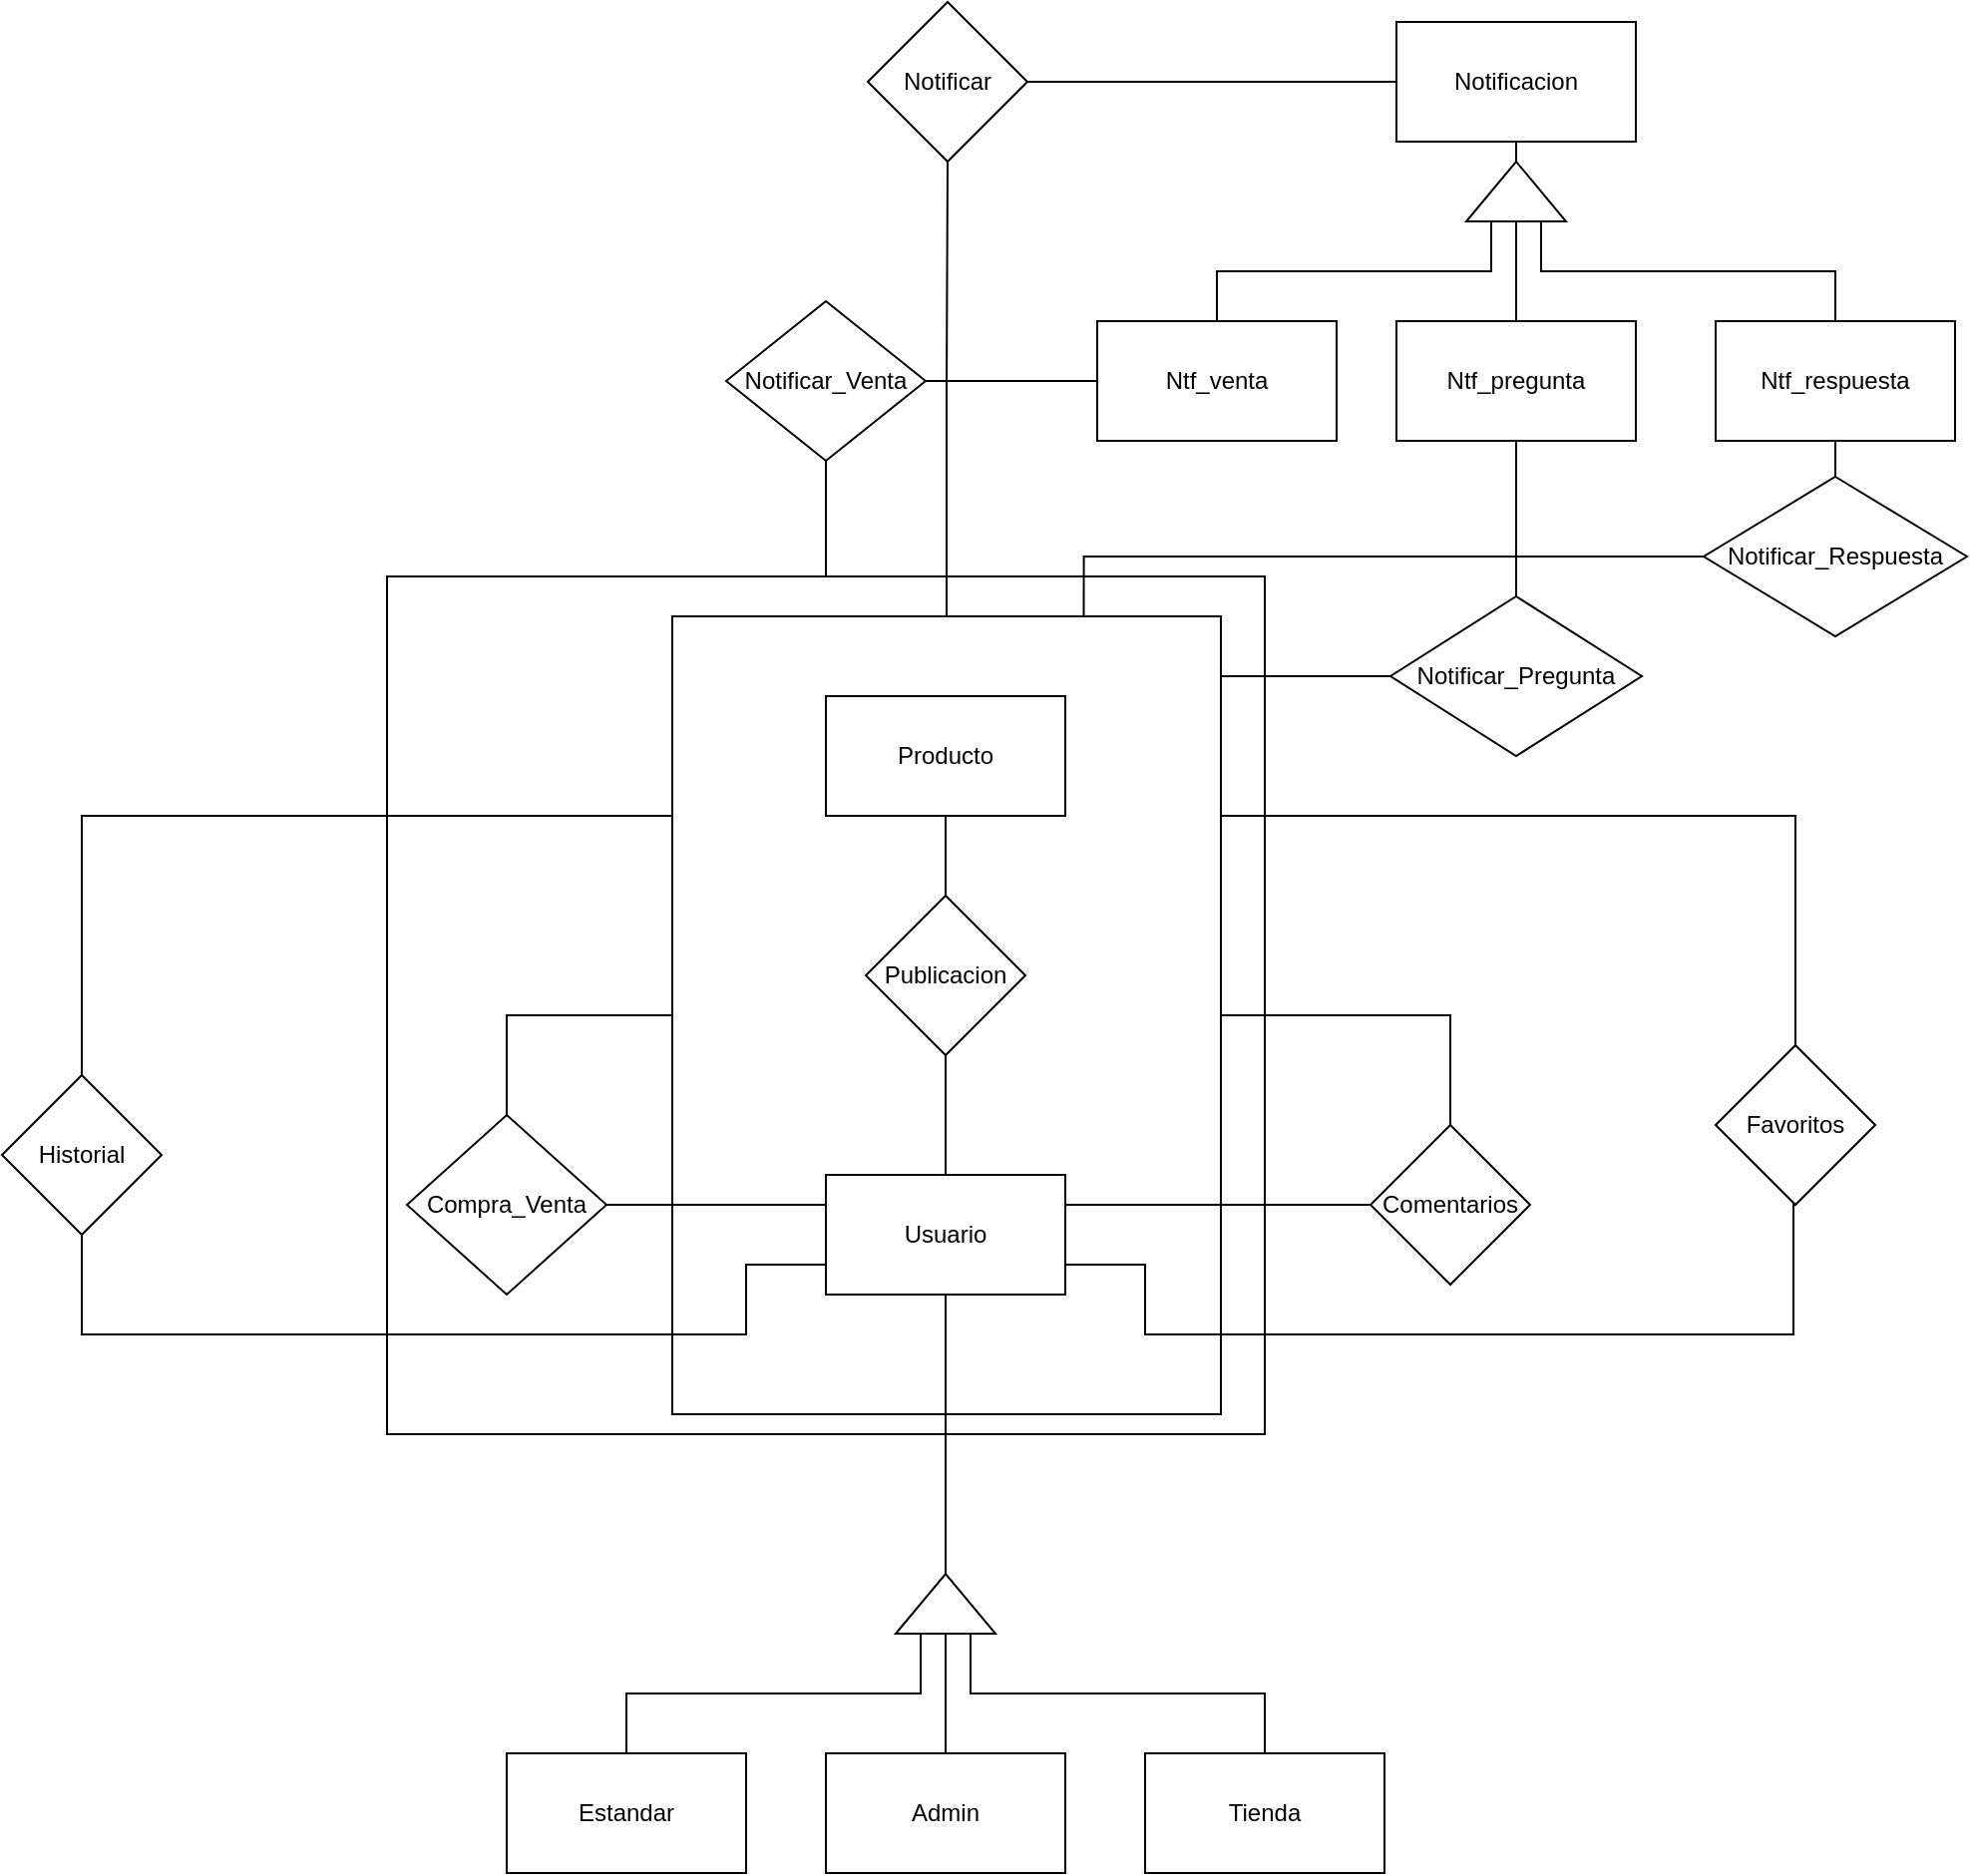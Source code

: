 <mxfile version="10.6.8" type="device"><diagram id="v-ObAGGjPzTmCte4ET0r" name="Page-1"><mxGraphModel dx="2507" dy="2359" grid="1" gridSize="10" guides="1" tooltips="1" connect="1" arrows="1" fold="1" page="1" pageScale="1" pageWidth="827" pageHeight="1169" math="0" shadow="0"><root><mxCell id="0"/><mxCell id="1" parent="0"/><mxCell id="OMhtaIyTZQ9DBB0h27Rr-56" style="edgeStyle=orthogonalEdgeStyle;rounded=0;orthogonalLoop=1;jettySize=auto;html=1;exitX=0.5;exitY=0;exitDx=0;exitDy=0;entryX=0.5;entryY=1;entryDx=0;entryDy=0;endArrow=none;endFill=0;" edge="1" parent="1" source="OMhtaIyTZQ9DBB0h27Rr-53" target="OMhtaIyTZQ9DBB0h27Rr-54"><mxGeometry relative="1" as="geometry"/></mxCell><mxCell id="OMhtaIyTZQ9DBB0h27Rr-53" value="" style="rounded=0;whiteSpace=wrap;html=1;fillColor=none;" vertex="1" parent="1"><mxGeometry x="-80" y="-190" width="440" height="430" as="geometry"/></mxCell><mxCell id="OMhtaIyTZQ9DBB0h27Rr-33" style="edgeStyle=orthogonalEdgeStyle;rounded=0;orthogonalLoop=1;jettySize=auto;html=1;exitX=0;exitY=0.5;exitDx=0;exitDy=0;entryX=0.5;entryY=0;entryDx=0;entryDy=0;endArrow=none;endFill=0;" edge="1" parent="1" source="OMhtaIyTZQ9DBB0h27Rr-26" target="OMhtaIyTZQ9DBB0h27Rr-32"><mxGeometry relative="1" as="geometry"/></mxCell><mxCell id="OMhtaIyTZQ9DBB0h27Rr-42" style="edgeStyle=orthogonalEdgeStyle;rounded=0;orthogonalLoop=1;jettySize=auto;html=1;exitX=0.5;exitY=0;exitDx=0;exitDy=0;entryX=0.5;entryY=1;entryDx=0;entryDy=0;endArrow=none;endFill=0;" edge="1" parent="1" source="OMhtaIyTZQ9DBB0h27Rr-26" target="OMhtaIyTZQ9DBB0h27Rr-27"><mxGeometry relative="1" as="geometry"><Array as="points"><mxPoint x="200" y="-284"/></Array></mxGeometry></mxCell><mxCell id="OMhtaIyTZQ9DBB0h27Rr-46" style="edgeStyle=orthogonalEdgeStyle;rounded=0;orthogonalLoop=1;jettySize=auto;html=1;exitX=1;exitY=0.25;exitDx=0;exitDy=0;entryX=0.5;entryY=0;entryDx=0;entryDy=0;endArrow=none;endFill=0;" edge="1" parent="1" source="OMhtaIyTZQ9DBB0h27Rr-26" target="OMhtaIyTZQ9DBB0h27Rr-45"><mxGeometry relative="1" as="geometry"/></mxCell><mxCell id="OMhtaIyTZQ9DBB0h27Rr-49" style="edgeStyle=orthogonalEdgeStyle;rounded=0;orthogonalLoop=1;jettySize=auto;html=1;exitX=0;exitY=0.25;exitDx=0;exitDy=0;entryX=0.5;entryY=0;entryDx=0;entryDy=0;endArrow=none;endFill=0;" edge="1" parent="1" source="OMhtaIyTZQ9DBB0h27Rr-26" target="OMhtaIyTZQ9DBB0h27Rr-48"><mxGeometry relative="1" as="geometry"/></mxCell><mxCell id="OMhtaIyTZQ9DBB0h27Rr-62" style="edgeStyle=orthogonalEdgeStyle;rounded=0;orthogonalLoop=1;jettySize=auto;html=1;exitX=1;exitY=0.079;exitDx=0;exitDy=0;entryX=0;entryY=0.5;entryDx=0;entryDy=0;endArrow=none;endFill=0;exitPerimeter=0;" edge="1" parent="1" source="OMhtaIyTZQ9DBB0h27Rr-26" target="OMhtaIyTZQ9DBB0h27Rr-60"><mxGeometry relative="1" as="geometry"><Array as="points"><mxPoint x="338" y="-140"/></Array></mxGeometry></mxCell><mxCell id="OMhtaIyTZQ9DBB0h27Rr-68" style="edgeStyle=orthogonalEdgeStyle;rounded=0;orthogonalLoop=1;jettySize=auto;html=1;exitX=0.75;exitY=0;exitDx=0;exitDy=0;entryX=0;entryY=0.5;entryDx=0;entryDy=0;endArrow=none;endFill=0;" edge="1" parent="1" source="OMhtaIyTZQ9DBB0h27Rr-26" target="OMhtaIyTZQ9DBB0h27Rr-66"><mxGeometry relative="1" as="geometry"/></mxCell><mxCell id="OMhtaIyTZQ9DBB0h27Rr-26" value="" style="rounded=0;whiteSpace=wrap;html=1;fillColor=none;" vertex="1" parent="1"><mxGeometry x="63" y="-170" width="275" height="400" as="geometry"/></mxCell><mxCell id="OMhtaIyTZQ9DBB0h27Rr-6" style="edgeStyle=orthogonalEdgeStyle;rounded=0;orthogonalLoop=1;jettySize=auto;html=1;exitX=0.5;exitY=1;exitDx=0;exitDy=0;entryX=1;entryY=0.5;entryDx=0;entryDy=0;endArrow=none;endFill=0;" edge="1" parent="1" source="OMhtaIyTZQ9DBB0h27Rr-1" target="OMhtaIyTZQ9DBB0h27Rr-2"><mxGeometry relative="1" as="geometry"/></mxCell><mxCell id="OMhtaIyTZQ9DBB0h27Rr-36" style="edgeStyle=orthogonalEdgeStyle;rounded=0;orthogonalLoop=1;jettySize=auto;html=1;exitX=1;exitY=0.25;exitDx=0;exitDy=0;entryX=0;entryY=0.5;entryDx=0;entryDy=0;endArrow=none;endFill=0;" edge="1" parent="1" source="OMhtaIyTZQ9DBB0h27Rr-1" target="OMhtaIyTZQ9DBB0h27Rr-35"><mxGeometry relative="1" as="geometry"/></mxCell><mxCell id="OMhtaIyTZQ9DBB0h27Rr-1" value="Usuario&lt;br&gt;" style="rounded=0;whiteSpace=wrap;html=1;" vertex="1" parent="1"><mxGeometry x="140" y="110" width="120" height="60" as="geometry"/></mxCell><mxCell id="OMhtaIyTZQ9DBB0h27Rr-7" style="edgeStyle=orthogonalEdgeStyle;rounded=0;orthogonalLoop=1;jettySize=auto;html=1;exitX=0;exitY=0.5;exitDx=0;exitDy=0;endArrow=none;endFill=0;" edge="1" parent="1" source="OMhtaIyTZQ9DBB0h27Rr-2" target="OMhtaIyTZQ9DBB0h27Rr-3"><mxGeometry relative="1" as="geometry"/></mxCell><mxCell id="OMhtaIyTZQ9DBB0h27Rr-8" style="edgeStyle=orthogonalEdgeStyle;rounded=0;orthogonalLoop=1;jettySize=auto;html=1;exitX=0;exitY=0.75;exitDx=0;exitDy=0;entryX=0.5;entryY=0;entryDx=0;entryDy=0;endArrow=none;endFill=0;" edge="1" parent="1" source="OMhtaIyTZQ9DBB0h27Rr-2" target="OMhtaIyTZQ9DBB0h27Rr-4"><mxGeometry relative="1" as="geometry"/></mxCell><mxCell id="OMhtaIyTZQ9DBB0h27Rr-9" style="edgeStyle=orthogonalEdgeStyle;rounded=0;orthogonalLoop=1;jettySize=auto;html=1;exitX=0;exitY=0.25;exitDx=0;exitDy=0;entryX=0.5;entryY=0;entryDx=0;entryDy=0;endArrow=none;endFill=0;" edge="1" parent="1" source="OMhtaIyTZQ9DBB0h27Rr-2" target="OMhtaIyTZQ9DBB0h27Rr-5"><mxGeometry relative="1" as="geometry"/></mxCell><mxCell id="OMhtaIyTZQ9DBB0h27Rr-2" value="" style="triangle;whiteSpace=wrap;html=1;rotation=-90;" vertex="1" parent="1"><mxGeometry x="185" y="300" width="30" height="50" as="geometry"/></mxCell><mxCell id="OMhtaIyTZQ9DBB0h27Rr-3" value="Admin" style="rounded=0;whiteSpace=wrap;html=1;" vertex="1" parent="1"><mxGeometry x="140" y="400" width="120" height="60" as="geometry"/></mxCell><mxCell id="OMhtaIyTZQ9DBB0h27Rr-4" value="Tienda" style="rounded=0;whiteSpace=wrap;html=1;" vertex="1" parent="1"><mxGeometry x="300" y="400" width="120" height="60" as="geometry"/></mxCell><mxCell id="OMhtaIyTZQ9DBB0h27Rr-5" value="Estandar" style="rounded=0;whiteSpace=wrap;html=1;" vertex="1" parent="1"><mxGeometry x="-20" y="400" width="120" height="60" as="geometry"/></mxCell><mxCell id="OMhtaIyTZQ9DBB0h27Rr-24" style="edgeStyle=orthogonalEdgeStyle;rounded=0;orthogonalLoop=1;jettySize=auto;html=1;exitX=0.5;exitY=1;exitDx=0;exitDy=0;entryX=0.5;entryY=0;entryDx=0;entryDy=0;endArrow=none;endFill=0;" edge="1" parent="1" source="OMhtaIyTZQ9DBB0h27Rr-10" target="OMhtaIyTZQ9DBB0h27Rr-23"><mxGeometry relative="1" as="geometry"/></mxCell><mxCell id="OMhtaIyTZQ9DBB0h27Rr-10" value="Producto" style="rounded=0;whiteSpace=wrap;html=1;" vertex="1" parent="1"><mxGeometry x="140" y="-130" width="120" height="60" as="geometry"/></mxCell><mxCell id="OMhtaIyTZQ9DBB0h27Rr-21" style="edgeStyle=orthogonalEdgeStyle;rounded=0;orthogonalLoop=1;jettySize=auto;html=1;exitX=0.5;exitY=1;exitDx=0;exitDy=0;entryX=1;entryY=0.5;entryDx=0;entryDy=0;endArrow=none;endFill=0;" edge="1" parent="1" source="OMhtaIyTZQ9DBB0h27Rr-13" target="OMhtaIyTZQ9DBB0h27Rr-17"><mxGeometry relative="1" as="geometry"/></mxCell><mxCell id="OMhtaIyTZQ9DBB0h27Rr-13" value="Notificacion" style="rounded=0;whiteSpace=wrap;html=1;" vertex="1" parent="1"><mxGeometry x="426" y="-468" width="120" height="60" as="geometry"/></mxCell><mxCell id="OMhtaIyTZQ9DBB0h27Rr-14" value="Ntf_venta" style="rounded=0;whiteSpace=wrap;html=1;" vertex="1" parent="1"><mxGeometry x="276" y="-318" width="120" height="60" as="geometry"/></mxCell><mxCell id="OMhtaIyTZQ9DBB0h27Rr-63" style="edgeStyle=orthogonalEdgeStyle;rounded=0;orthogonalLoop=1;jettySize=auto;html=1;exitX=0.5;exitY=1;exitDx=0;exitDy=0;entryX=0.5;entryY=0;entryDx=0;entryDy=0;endArrow=none;endFill=0;" edge="1" parent="1" source="OMhtaIyTZQ9DBB0h27Rr-15" target="OMhtaIyTZQ9DBB0h27Rr-60"><mxGeometry relative="1" as="geometry"/></mxCell><mxCell id="OMhtaIyTZQ9DBB0h27Rr-15" value="Ntf_pregunta" style="rounded=0;whiteSpace=wrap;html=1;" vertex="1" parent="1"><mxGeometry x="426" y="-318" width="120" height="60" as="geometry"/></mxCell><mxCell id="OMhtaIyTZQ9DBB0h27Rr-67" style="edgeStyle=orthogonalEdgeStyle;rounded=0;orthogonalLoop=1;jettySize=auto;html=1;exitX=0.5;exitY=1;exitDx=0;exitDy=0;entryX=0.5;entryY=0;entryDx=0;entryDy=0;endArrow=none;endFill=0;" edge="1" parent="1" source="OMhtaIyTZQ9DBB0h27Rr-16" target="OMhtaIyTZQ9DBB0h27Rr-66"><mxGeometry relative="1" as="geometry"/></mxCell><mxCell id="OMhtaIyTZQ9DBB0h27Rr-16" value="Ntf_respuesta" style="rounded=0;whiteSpace=wrap;html=1;" vertex="1" parent="1"><mxGeometry x="586" y="-318" width="120" height="60" as="geometry"/></mxCell><mxCell id="OMhtaIyTZQ9DBB0h27Rr-18" style="edgeStyle=orthogonalEdgeStyle;rounded=0;orthogonalLoop=1;jettySize=auto;html=1;exitX=0;exitY=0.5;exitDx=0;exitDy=0;entryX=0.5;entryY=0;entryDx=0;entryDy=0;endArrow=none;endFill=0;" edge="1" parent="1" source="OMhtaIyTZQ9DBB0h27Rr-17" target="OMhtaIyTZQ9DBB0h27Rr-15"><mxGeometry relative="1" as="geometry"/></mxCell><mxCell id="OMhtaIyTZQ9DBB0h27Rr-19" style="edgeStyle=orthogonalEdgeStyle;rounded=0;orthogonalLoop=1;jettySize=auto;html=1;exitX=0;exitY=0.25;exitDx=0;exitDy=0;entryX=0.5;entryY=0;entryDx=0;entryDy=0;endArrow=none;endFill=0;" edge="1" parent="1" source="OMhtaIyTZQ9DBB0h27Rr-17" target="OMhtaIyTZQ9DBB0h27Rr-14"><mxGeometry relative="1" as="geometry"/></mxCell><mxCell id="OMhtaIyTZQ9DBB0h27Rr-20" style="edgeStyle=orthogonalEdgeStyle;rounded=0;orthogonalLoop=1;jettySize=auto;html=1;exitX=0;exitY=0.75;exitDx=0;exitDy=0;entryX=0.5;entryY=0;entryDx=0;entryDy=0;endArrow=none;endFill=0;" edge="1" parent="1" source="OMhtaIyTZQ9DBB0h27Rr-17" target="OMhtaIyTZQ9DBB0h27Rr-16"><mxGeometry relative="1" as="geometry"/></mxCell><mxCell id="OMhtaIyTZQ9DBB0h27Rr-17" value="" style="triangle;whiteSpace=wrap;html=1;rotation=-90;" vertex="1" parent="1"><mxGeometry x="471" y="-408" width="30" height="50" as="geometry"/></mxCell><mxCell id="OMhtaIyTZQ9DBB0h27Rr-25" style="edgeStyle=orthogonalEdgeStyle;rounded=0;orthogonalLoop=1;jettySize=auto;html=1;exitX=0.5;exitY=1;exitDx=0;exitDy=0;entryX=0.5;entryY=0;entryDx=0;entryDy=0;endArrow=none;endFill=0;" edge="1" parent="1" source="OMhtaIyTZQ9DBB0h27Rr-23" target="OMhtaIyTZQ9DBB0h27Rr-1"><mxGeometry relative="1" as="geometry"/></mxCell><mxCell id="OMhtaIyTZQ9DBB0h27Rr-23" value="Publicacion" style="rhombus;whiteSpace=wrap;html=1;" vertex="1" parent="1"><mxGeometry x="160" y="-30" width="80" height="80" as="geometry"/></mxCell><mxCell id="OMhtaIyTZQ9DBB0h27Rr-43" style="edgeStyle=orthogonalEdgeStyle;rounded=0;orthogonalLoop=1;jettySize=auto;html=1;exitX=1;exitY=0.5;exitDx=0;exitDy=0;entryX=0;entryY=0.5;entryDx=0;entryDy=0;endArrow=none;endFill=0;" edge="1" parent="1" source="OMhtaIyTZQ9DBB0h27Rr-27" target="OMhtaIyTZQ9DBB0h27Rr-13"><mxGeometry relative="1" as="geometry"/></mxCell><mxCell id="OMhtaIyTZQ9DBB0h27Rr-27" value="Notificar" style="rhombus;whiteSpace=wrap;html=1;" vertex="1" parent="1"><mxGeometry x="161" y="-478" width="80" height="80" as="geometry"/></mxCell><mxCell id="OMhtaIyTZQ9DBB0h27Rr-34" style="edgeStyle=orthogonalEdgeStyle;rounded=0;orthogonalLoop=1;jettySize=auto;html=1;exitX=1;exitY=0.5;exitDx=0;exitDy=0;entryX=0;entryY=0.25;entryDx=0;entryDy=0;endArrow=none;endFill=0;" edge="1" parent="1" source="OMhtaIyTZQ9DBB0h27Rr-32" target="OMhtaIyTZQ9DBB0h27Rr-1"><mxGeometry relative="1" as="geometry"/></mxCell><mxCell id="OMhtaIyTZQ9DBB0h27Rr-32" value="Compra_Venta" style="rhombus;whiteSpace=wrap;html=1;" vertex="1" parent="1"><mxGeometry x="-70" y="80" width="100" height="90" as="geometry"/></mxCell><mxCell id="OMhtaIyTZQ9DBB0h27Rr-44" style="edgeStyle=orthogonalEdgeStyle;rounded=0;orthogonalLoop=1;jettySize=auto;html=1;exitX=0.5;exitY=0;exitDx=0;exitDy=0;endArrow=none;endFill=0;" edge="1" parent="1" source="OMhtaIyTZQ9DBB0h27Rr-35" target="OMhtaIyTZQ9DBB0h27Rr-26"><mxGeometry relative="1" as="geometry"/></mxCell><mxCell id="OMhtaIyTZQ9DBB0h27Rr-35" value="Comentarios" style="rhombus;whiteSpace=wrap;html=1;" vertex="1" parent="1"><mxGeometry x="413" y="85" width="80" height="80" as="geometry"/></mxCell><mxCell id="OMhtaIyTZQ9DBB0h27Rr-47" style="edgeStyle=orthogonalEdgeStyle;rounded=0;orthogonalLoop=1;jettySize=auto;html=1;exitX=0.5;exitY=1;exitDx=0;exitDy=0;entryX=1;entryY=0.75;entryDx=0;entryDy=0;endArrow=none;endFill=0;" edge="1" parent="1" source="OMhtaIyTZQ9DBB0h27Rr-45" target="OMhtaIyTZQ9DBB0h27Rr-1"><mxGeometry relative="1" as="geometry"><Array as="points"><mxPoint x="625" y="125"/><mxPoint x="625" y="190"/><mxPoint x="300" y="190"/><mxPoint x="300" y="155"/></Array></mxGeometry></mxCell><mxCell id="OMhtaIyTZQ9DBB0h27Rr-45" value="Favoritos" style="rhombus;whiteSpace=wrap;html=1;" vertex="1" parent="1"><mxGeometry x="586" y="45" width="80" height="80" as="geometry"/></mxCell><mxCell id="OMhtaIyTZQ9DBB0h27Rr-50" style="edgeStyle=orthogonalEdgeStyle;rounded=0;orthogonalLoop=1;jettySize=auto;html=1;exitX=0.5;exitY=1;exitDx=0;exitDy=0;entryX=0;entryY=0.75;entryDx=0;entryDy=0;endArrow=none;endFill=0;" edge="1" parent="1" source="OMhtaIyTZQ9DBB0h27Rr-48" target="OMhtaIyTZQ9DBB0h27Rr-1"><mxGeometry relative="1" as="geometry"><Array as="points"><mxPoint x="-233" y="190"/><mxPoint x="100" y="190"/><mxPoint x="100" y="155"/></Array></mxGeometry></mxCell><mxCell id="OMhtaIyTZQ9DBB0h27Rr-48" value="Historial" style="rhombus;whiteSpace=wrap;html=1;" vertex="1" parent="1"><mxGeometry x="-273" y="60" width="80" height="80" as="geometry"/></mxCell><mxCell id="OMhtaIyTZQ9DBB0h27Rr-55" style="edgeStyle=orthogonalEdgeStyle;rounded=0;orthogonalLoop=1;jettySize=auto;html=1;exitX=1;exitY=0.5;exitDx=0;exitDy=0;entryX=0;entryY=0.5;entryDx=0;entryDy=0;endArrow=none;endFill=0;" edge="1" parent="1" source="OMhtaIyTZQ9DBB0h27Rr-54" target="OMhtaIyTZQ9DBB0h27Rr-14"><mxGeometry relative="1" as="geometry"/></mxCell><mxCell id="OMhtaIyTZQ9DBB0h27Rr-54" value="Notificar_Venta" style="rhombus;whiteSpace=wrap;html=1;fillColor=none;" vertex="1" parent="1"><mxGeometry x="90" y="-328" width="100" height="80" as="geometry"/></mxCell><mxCell id="OMhtaIyTZQ9DBB0h27Rr-60" value="&lt;span&gt;Notificar_Pregunta&lt;/span&gt;" style="rhombus;whiteSpace=wrap;html=1;fillColor=none;" vertex="1" parent="1"><mxGeometry x="423" y="-180" width="126" height="80" as="geometry"/></mxCell><mxCell id="OMhtaIyTZQ9DBB0h27Rr-66" value="&lt;span&gt;Notificar_Respuesta&lt;/span&gt;" style="rhombus;whiteSpace=wrap;html=1;fillColor=none;" vertex="1" parent="1"><mxGeometry x="580" y="-240" width="132" height="80" as="geometry"/></mxCell></root></mxGraphModel></diagram></mxfile>
